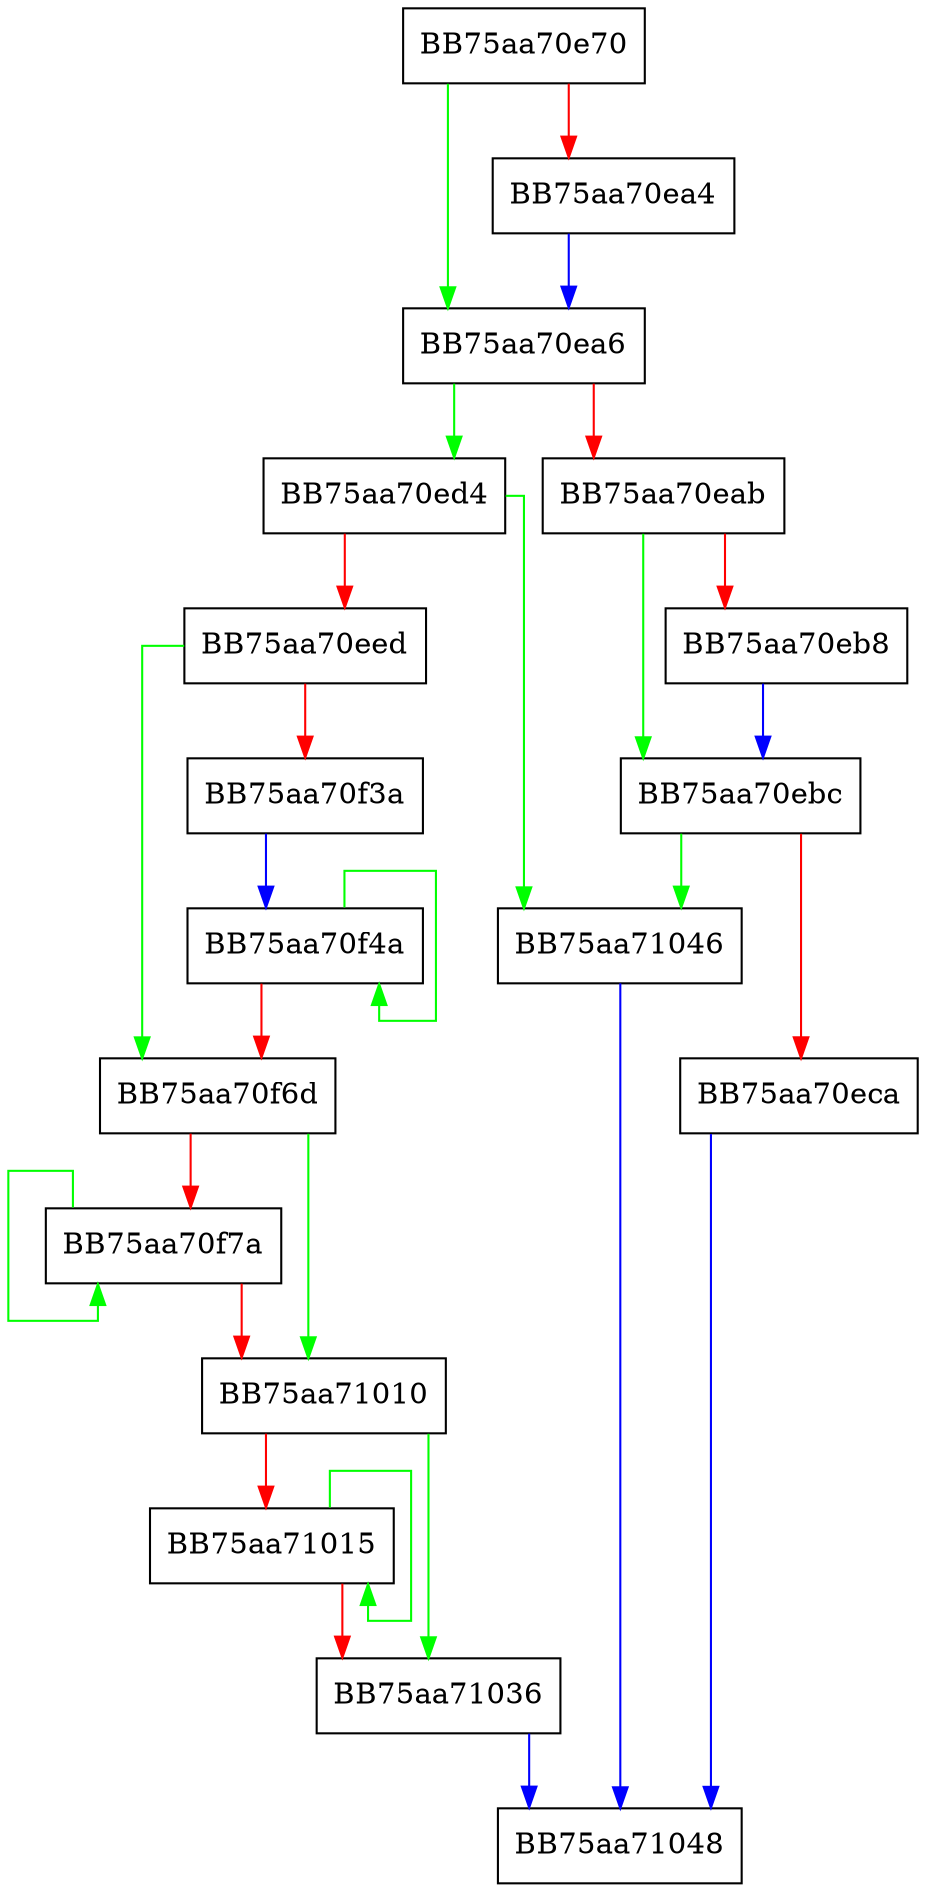 digraph nvir_cure_validate {
  node [shape="box"];
  graph [splines=ortho];
  BB75aa70e70 -> BB75aa70ea6 [color="green"];
  BB75aa70e70 -> BB75aa70ea4 [color="red"];
  BB75aa70ea4 -> BB75aa70ea6 [color="blue"];
  BB75aa70ea6 -> BB75aa70ed4 [color="green"];
  BB75aa70ea6 -> BB75aa70eab [color="red"];
  BB75aa70eab -> BB75aa70ebc [color="green"];
  BB75aa70eab -> BB75aa70eb8 [color="red"];
  BB75aa70eb8 -> BB75aa70ebc [color="blue"];
  BB75aa70ebc -> BB75aa71046 [color="green"];
  BB75aa70ebc -> BB75aa70eca [color="red"];
  BB75aa70eca -> BB75aa71048 [color="blue"];
  BB75aa70ed4 -> BB75aa71046 [color="green"];
  BB75aa70ed4 -> BB75aa70eed [color="red"];
  BB75aa70eed -> BB75aa70f6d [color="green"];
  BB75aa70eed -> BB75aa70f3a [color="red"];
  BB75aa70f3a -> BB75aa70f4a [color="blue"];
  BB75aa70f4a -> BB75aa70f4a [color="green"];
  BB75aa70f4a -> BB75aa70f6d [color="red"];
  BB75aa70f6d -> BB75aa71010 [color="green"];
  BB75aa70f6d -> BB75aa70f7a [color="red"];
  BB75aa70f7a -> BB75aa70f7a [color="green"];
  BB75aa70f7a -> BB75aa71010 [color="red"];
  BB75aa71010 -> BB75aa71036 [color="green"];
  BB75aa71010 -> BB75aa71015 [color="red"];
  BB75aa71015 -> BB75aa71015 [color="green"];
  BB75aa71015 -> BB75aa71036 [color="red"];
  BB75aa71036 -> BB75aa71048 [color="blue"];
  BB75aa71046 -> BB75aa71048 [color="blue"];
}